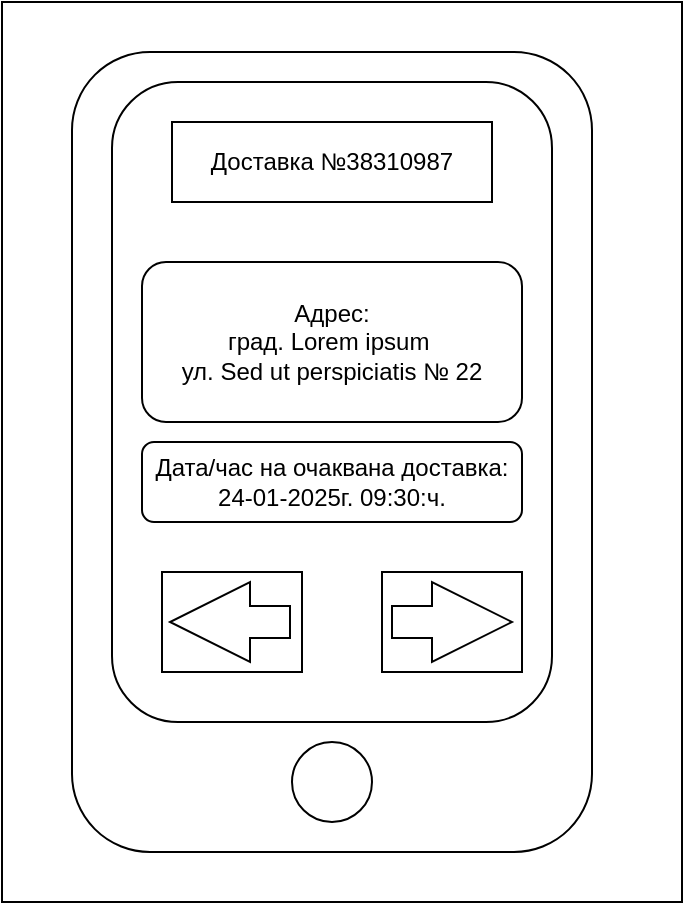 <mxfile version="22.1.21" type="github">
  <diagram name="Page-1" id="IbOXPeQhabHuqDcnQVFG">
    <mxGraphModel dx="1434" dy="746" grid="1" gridSize="10" guides="1" tooltips="1" connect="1" arrows="1" fold="1" page="1" pageScale="1" pageWidth="827" pageHeight="1169" math="0" shadow="0">
      <root>
        <mxCell id="0" />
        <mxCell id="1" parent="0" />
        <mxCell id="BwMOvh1z618KWl9M8daT-1" value="" style="rounded=0;whiteSpace=wrap;html=1;" vertex="1" parent="1">
          <mxGeometry x="270" y="170" width="340" height="450" as="geometry" />
        </mxCell>
        <mxCell id="BwMOvh1z618KWl9M8daT-2" value="" style="rounded=1;whiteSpace=wrap;html=1;" vertex="1" parent="1">
          <mxGeometry x="305" y="195" width="260" height="400" as="geometry" />
        </mxCell>
        <mxCell id="BwMOvh1z618KWl9M8daT-3" value="" style="rounded=1;whiteSpace=wrap;html=1;" vertex="1" parent="1">
          <mxGeometry x="325" y="210" width="220" height="320" as="geometry" />
        </mxCell>
        <mxCell id="BwMOvh1z618KWl9M8daT-4" value="Доставка №38310987" style="rounded=0;whiteSpace=wrap;html=1;" vertex="1" parent="1">
          <mxGeometry x="355" y="230" width="160" height="40" as="geometry" />
        </mxCell>
        <mxCell id="BwMOvh1z618KWl9M8daT-5" value="Дата/час на очаквана доставка:&lt;br&gt;24-01-2025г. 09:30:ч." style="rounded=1;whiteSpace=wrap;html=1;" vertex="1" parent="1">
          <mxGeometry x="340" y="390" width="190" height="40" as="geometry" />
        </mxCell>
        <mxCell id="BwMOvh1z618KWl9M8daT-6" value="Адрес:&lt;br&gt;град.&amp;nbsp;Lorem ipsum&amp;nbsp;&lt;br&gt;ул.&amp;nbsp;Sed ut perspiciatis № 22" style="rounded=1;whiteSpace=wrap;html=1;" vertex="1" parent="1">
          <mxGeometry x="340" y="300" width="190" height="80" as="geometry" />
        </mxCell>
        <mxCell id="BwMOvh1z618KWl9M8daT-8" value="" style="ellipse;whiteSpace=wrap;html=1;aspect=fixed;" vertex="1" parent="1">
          <mxGeometry x="415" y="540" width="40" height="40" as="geometry" />
        </mxCell>
        <mxCell id="BwMOvh1z618KWl9M8daT-18" value="" style="rounded=0;whiteSpace=wrap;html=1;" vertex="1" parent="1">
          <mxGeometry x="460" y="455" width="70" height="50" as="geometry" />
        </mxCell>
        <mxCell id="BwMOvh1z618KWl9M8daT-22" value="" style="rounded=0;whiteSpace=wrap;html=1;" vertex="1" parent="1">
          <mxGeometry x="350" y="455" width="70" height="50" as="geometry" />
        </mxCell>
        <mxCell id="BwMOvh1z618KWl9M8daT-23" value="" style="html=1;shadow=0;dashed=0;align=center;verticalAlign=middle;shape=mxgraph.arrows2.arrow;dy=0.6;dx=40;flipH=1;notch=0;" vertex="1" parent="1">
          <mxGeometry x="354" y="460" width="60" height="40" as="geometry" />
        </mxCell>
        <mxCell id="BwMOvh1z618KWl9M8daT-24" value="" style="html=1;shadow=0;dashed=0;align=center;verticalAlign=middle;shape=mxgraph.arrows2.arrow;dy=0.6;dx=40;flipH=1;notch=0;direction=west;" vertex="1" parent="1">
          <mxGeometry x="465" y="460" width="60" height="40" as="geometry" />
        </mxCell>
      </root>
    </mxGraphModel>
  </diagram>
</mxfile>
